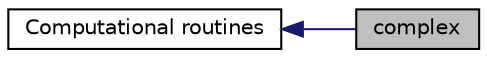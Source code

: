 digraph "complex"
{
  edge [fontname="Helvetica",fontsize="10",labelfontname="Helvetica",labelfontsize="10"];
  node [fontname="Helvetica",fontsize="10",shape=record];
  rankdir=LR;
  Node0 [label="complex",height=0.2,width=0.4,color="black", fillcolor="grey75", style="filled" fontcolor="black"];
  Node1 [label="Computational routines",height=0.2,width=0.4,color="black", fillcolor="white", style="filled",URL="$group__computational_p_t.html"];
  Node1->Node0 [shape=plaintext, color="midnightblue", dir="back", style="solid"];
}
